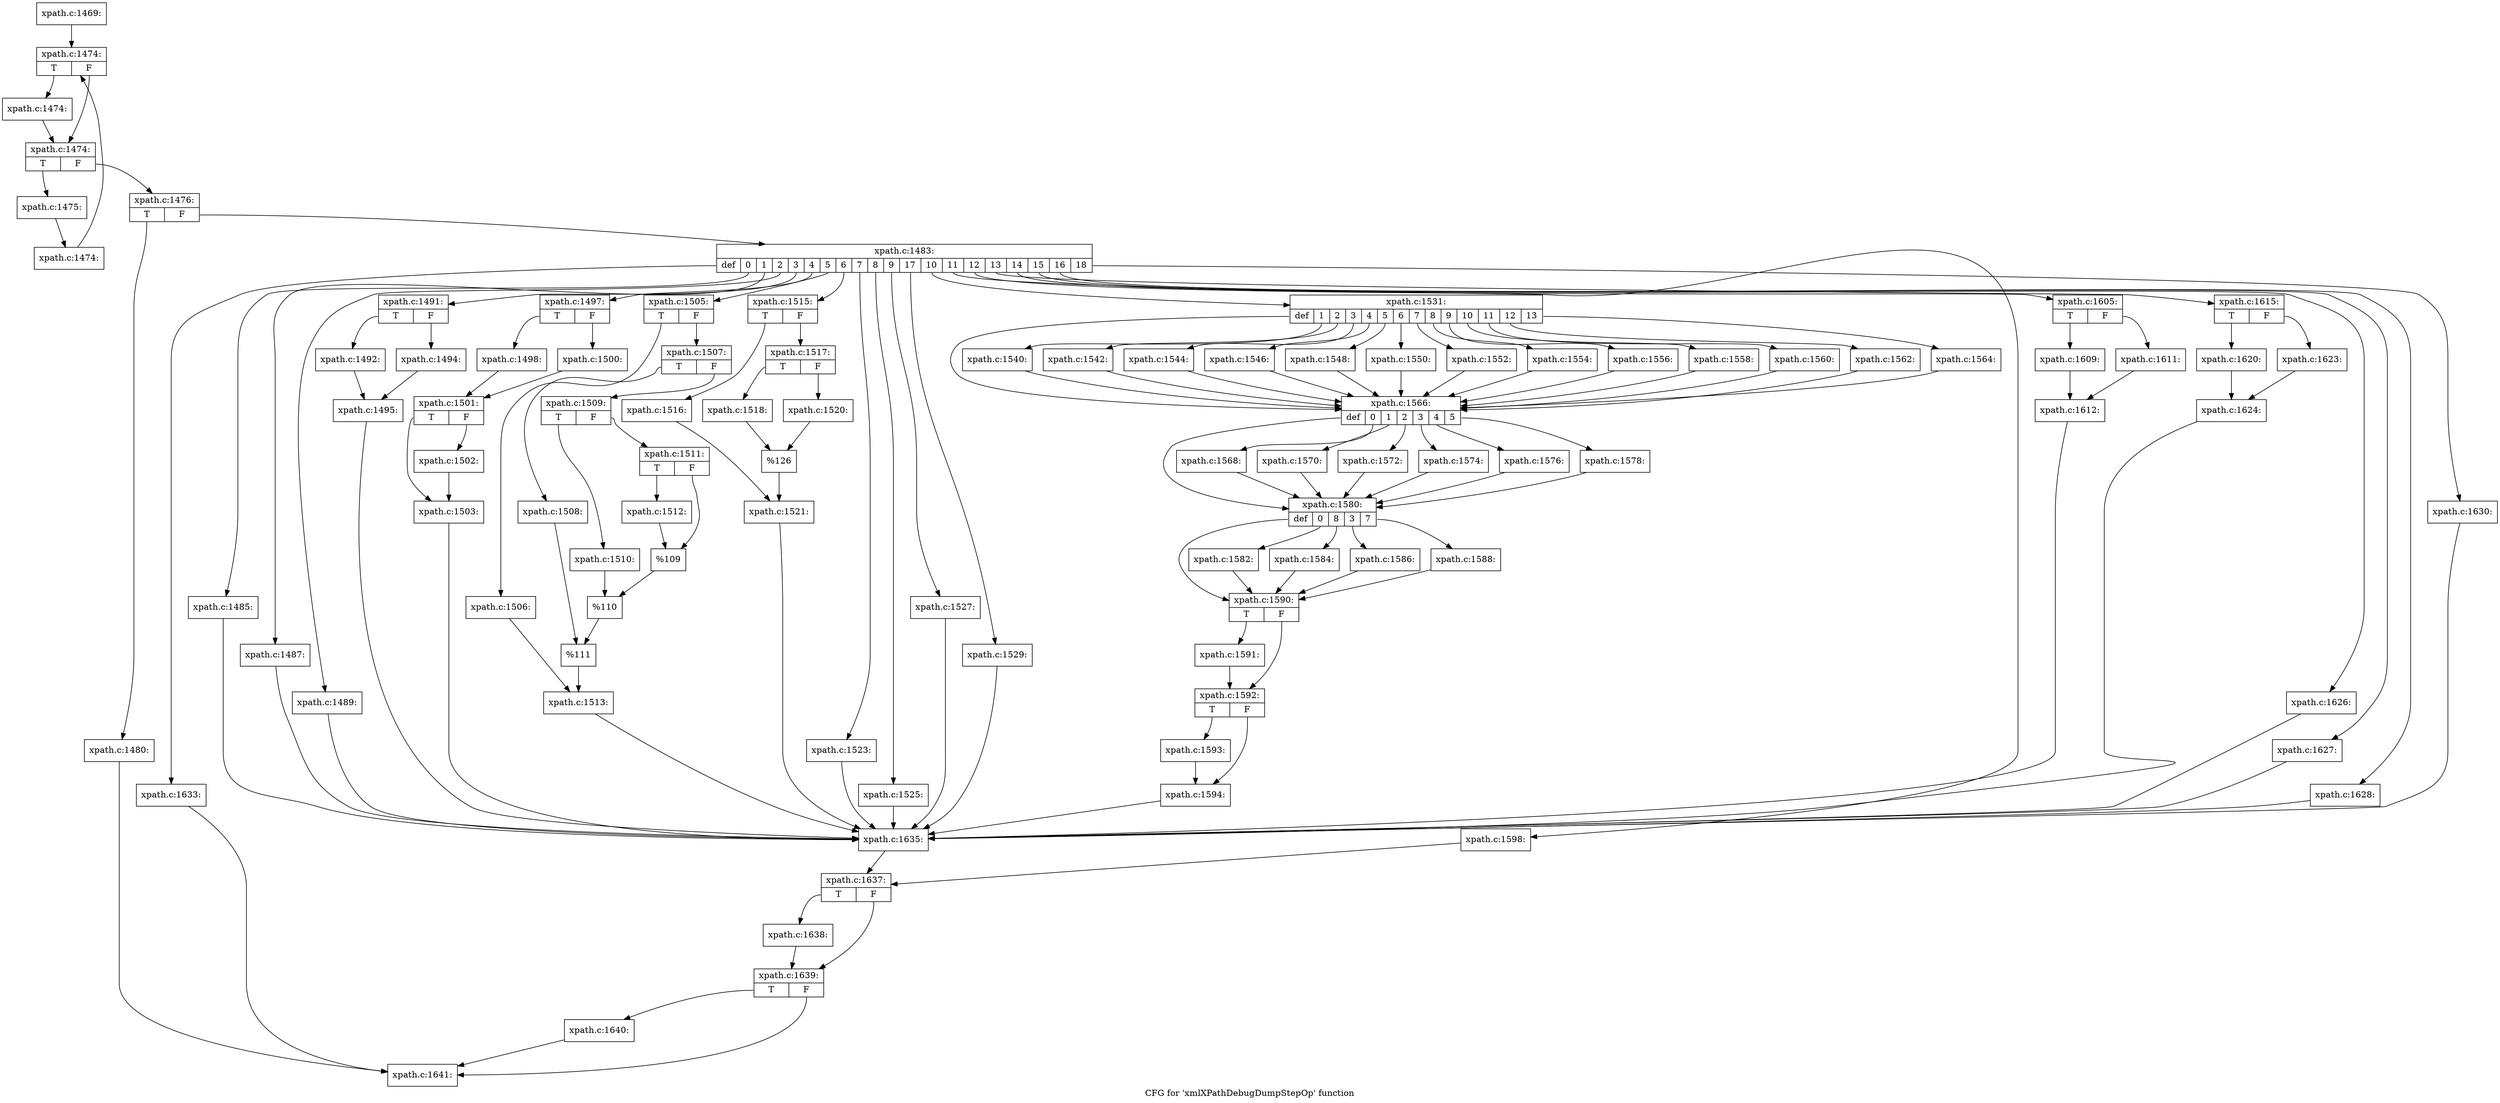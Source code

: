 digraph "CFG for 'xmlXPathDebugDumpStepOp' function" {
	label="CFG for 'xmlXPathDebugDumpStepOp' function";

	Node0x55e6b2a8f0a0 [shape=record,label="{xpath.c:1469:}"];
	Node0x55e6b2a8f0a0 -> Node0x55e6b2a90820;
	Node0x55e6b2a90820 [shape=record,label="{xpath.c:1474:|{<s0>T|<s1>F}}"];
	Node0x55e6b2a90820:s0 -> Node0x55e6b2a90c00;
	Node0x55e6b2a90820:s1 -> Node0x55e6b2a90bb0;
	Node0x55e6b2a90c00 [shape=record,label="{xpath.c:1474:}"];
	Node0x55e6b2a90c00 -> Node0x55e6b2a90bb0;
	Node0x55e6b2a90bb0 [shape=record,label="{xpath.c:1474:|{<s0>T|<s1>F}}"];
	Node0x55e6b2a90bb0:s0 -> Node0x55e6b2a90b00;
	Node0x55e6b2a90bb0:s1 -> Node0x55e6b2a90680;
	Node0x55e6b2a90b00 [shape=record,label="{xpath.c:1475:}"];
	Node0x55e6b2a90b00 -> Node0x55e6b2a90a70;
	Node0x55e6b2a90a70 [shape=record,label="{xpath.c:1474:}"];
	Node0x55e6b2a90a70 -> Node0x55e6b2a90820;
	Node0x55e6b2a90680 [shape=record,label="{xpath.c:1476:|{<s0>T|<s1>F}}"];
	Node0x55e6b2a90680:s0 -> Node0x55e6b27a7c60;
	Node0x55e6b2a90680:s1 -> Node0x55e6b27a7cb0;
	Node0x55e6b27a7c60 [shape=record,label="{xpath.c:1480:}"];
	Node0x55e6b27a7c60 -> Node0x55e6b2aaf260;
	Node0x55e6b27a7cb0 [shape=record,label="{xpath.c:1483:|{<s0>def|<s1>0|<s2>1|<s3>2|<s4>3|<s5>4|<s6>5|<s7>6|<s8>7|<s9>8|<s10>9|<s11>17|<s12>10|<s13>11|<s14>12|<s15>13|<s16>14|<s17>15|<s18>16|<s19>18}}"];
	Node0x55e6b27a7cb0:s0 -> Node0x55e6b27a8600;
	Node0x55e6b27a7cb0:s1 -> Node0x55e6b27a8940;
	Node0x55e6b27a7cb0:s2 -> Node0x55e6b27a8d20;
	Node0x55e6b27a7cb0:s3 -> Node0x55e6b27a9100;
	Node0x55e6b27a7cb0:s4 -> Node0x55e6b2a95cc0;
	Node0x55e6b27a7cb0:s5 -> Node0x55e6b2a96950;
	Node0x55e6b27a7cb0:s6 -> Node0x55e6b2a97d20;
	Node0x55e6b27a7cb0:s7 -> Node0x55e6b2a9a070;
	Node0x55e6b27a7cb0:s8 -> Node0x55e6b2a9b610;
	Node0x55e6b27a7cb0:s9 -> Node0x55e6b2a9b9f0;
	Node0x55e6b27a7cb0:s10 -> Node0x55e6b2a9bdd0;
	Node0x55e6b27a7cb0:s11 -> Node0x55e6b2a9c1b0;
	Node0x55e6b27a7cb0:s12 -> Node0x55e6b2a9cbd0;
	Node0x55e6b27a7cb0:s13 -> Node0x55e6b2aa7cb0;
	Node0x55e6b27a7cb0:s14 -> Node0x55e6b2aa9160;
	Node0x55e6b27a7cb0:s15 -> Node0x55e6b2aaaae0;
	Node0x55e6b27a7cb0:s16 -> Node0x55e6b2aacbc0;
	Node0x55e6b27a7cb0:s17 -> Node0x55e6b2aacfa0;
	Node0x55e6b27a7cb0:s18 -> Node0x55e6b2aad3b0;
	Node0x55e6b27a7cb0:s19 -> Node0x55e6b2aad790;
	Node0x55e6b27a8940 [shape=record,label="{xpath.c:1485:}"];
	Node0x55e6b27a8940 -> Node0x55e6b27a83f0;
	Node0x55e6b27a8d20 [shape=record,label="{xpath.c:1487:}"];
	Node0x55e6b27a8d20 -> Node0x55e6b27a83f0;
	Node0x55e6b27a9100 [shape=record,label="{xpath.c:1489:}"];
	Node0x55e6b27a9100 -> Node0x55e6b27a83f0;
	Node0x55e6b2a95cc0 [shape=record,label="{xpath.c:1491:|{<s0>T|<s1>F}}"];
	Node0x55e6b2a95cc0:s0 -> Node0x55e6b2a95db0;
	Node0x55e6b2a95cc0:s1 -> Node0x55e6b2a95e50;
	Node0x55e6b2a95db0 [shape=record,label="{xpath.c:1492:}"];
	Node0x55e6b2a95db0 -> Node0x55e6b2a95e00;
	Node0x55e6b2a95e50 [shape=record,label="{xpath.c:1494:}"];
	Node0x55e6b2a95e50 -> Node0x55e6b2a95e00;
	Node0x55e6b2a95e00 [shape=record,label="{xpath.c:1495:}"];
	Node0x55e6b2a95e00 -> Node0x55e6b27a83f0;
	Node0x55e6b2a96950 [shape=record,label="{xpath.c:1497:|{<s0>T|<s1>F}}"];
	Node0x55e6b2a96950:s0 -> Node0x55e6b2a96a40;
	Node0x55e6b2a96950:s1 -> Node0x55e6b2a96ae0;
	Node0x55e6b2a96a40 [shape=record,label="{xpath.c:1498:}"];
	Node0x55e6b2a96a40 -> Node0x55e6b2a96a90;
	Node0x55e6b2a96ae0 [shape=record,label="{xpath.c:1500:}"];
	Node0x55e6b2a96ae0 -> Node0x55e6b2a96a90;
	Node0x55e6b2a96a90 [shape=record,label="{xpath.c:1501:|{<s0>T|<s1>F}}"];
	Node0x55e6b2a96a90:s0 -> Node0x55e6b2a975e0;
	Node0x55e6b2a96a90:s1 -> Node0x55e6b2a97590;
	Node0x55e6b2a97590 [shape=record,label="{xpath.c:1502:}"];
	Node0x55e6b2a97590 -> Node0x55e6b2a975e0;
	Node0x55e6b2a975e0 [shape=record,label="{xpath.c:1503:}"];
	Node0x55e6b2a975e0 -> Node0x55e6b27a83f0;
	Node0x55e6b2a97d20 [shape=record,label="{xpath.c:1505:|{<s0>T|<s1>F}}"];
	Node0x55e6b2a97d20:s0 -> Node0x55e6b2a97e10;
	Node0x55e6b2a97d20:s1 -> Node0x55e6b2a97eb0;
	Node0x55e6b2a97e10 [shape=record,label="{xpath.c:1506:}"];
	Node0x55e6b2a97e10 -> Node0x55e6b2a97e60;
	Node0x55e6b2a97eb0 [shape=record,label="{xpath.c:1507:|{<s0>T|<s1>F}}"];
	Node0x55e6b2a97eb0:s0 -> Node0x55e6b2a98630;
	Node0x55e6b2a97eb0:s1 -> Node0x55e6b2a986d0;
	Node0x55e6b2a98630 [shape=record,label="{xpath.c:1508:}"];
	Node0x55e6b2a98630 -> Node0x55e6b2a98680;
	Node0x55e6b2a986d0 [shape=record,label="{xpath.c:1509:|{<s0>T|<s1>F}}"];
	Node0x55e6b2a986d0:s0 -> Node0x55e6b2a98e50;
	Node0x55e6b2a986d0:s1 -> Node0x55e6b2a98ef0;
	Node0x55e6b2a98e50 [shape=record,label="{xpath.c:1510:}"];
	Node0x55e6b2a98e50 -> Node0x55e6b2a98ea0;
	Node0x55e6b2a98ef0 [shape=record,label="{xpath.c:1511:|{<s0>T|<s1>F}}"];
	Node0x55e6b2a98ef0:s0 -> Node0x55e6b2a996a0;
	Node0x55e6b2a98ef0:s1 -> Node0x55e6b2a996f0;
	Node0x55e6b2a996a0 [shape=record,label="{xpath.c:1512:}"];
	Node0x55e6b2a996a0 -> Node0x55e6b2a996f0;
	Node0x55e6b2a996f0 [shape=record,label="{%109}"];
	Node0x55e6b2a996f0 -> Node0x55e6b2a98ea0;
	Node0x55e6b2a98ea0 [shape=record,label="{%110}"];
	Node0x55e6b2a98ea0 -> Node0x55e6b2a98680;
	Node0x55e6b2a98680 [shape=record,label="{%111}"];
	Node0x55e6b2a98680 -> Node0x55e6b2a97e60;
	Node0x55e6b2a97e60 [shape=record,label="{xpath.c:1513:}"];
	Node0x55e6b2a97e60 -> Node0x55e6b27a83f0;
	Node0x55e6b2a9a070 [shape=record,label="{xpath.c:1515:|{<s0>T|<s1>F}}"];
	Node0x55e6b2a9a070:s0 -> Node0x55e6b2a9a160;
	Node0x55e6b2a9a070:s1 -> Node0x55e6b2a9a200;
	Node0x55e6b2a9a160 [shape=record,label="{xpath.c:1516:}"];
	Node0x55e6b2a9a160 -> Node0x55e6b2a9a1b0;
	Node0x55e6b2a9a200 [shape=record,label="{xpath.c:1517:|{<s0>T|<s1>F}}"];
	Node0x55e6b2a9a200:s0 -> Node0x55e6b2a9a980;
	Node0x55e6b2a9a200:s1 -> Node0x55e6b2a9aa20;
	Node0x55e6b2a9a980 [shape=record,label="{xpath.c:1518:}"];
	Node0x55e6b2a9a980 -> Node0x55e6b2a9a9d0;
	Node0x55e6b2a9aa20 [shape=record,label="{xpath.c:1520:}"];
	Node0x55e6b2a9aa20 -> Node0x55e6b2a9a9d0;
	Node0x55e6b2a9a9d0 [shape=record,label="{%126}"];
	Node0x55e6b2a9a9d0 -> Node0x55e6b2a9a1b0;
	Node0x55e6b2a9a1b0 [shape=record,label="{xpath.c:1521:}"];
	Node0x55e6b2a9a1b0 -> Node0x55e6b27a83f0;
	Node0x55e6b2a9b610 [shape=record,label="{xpath.c:1523:}"];
	Node0x55e6b2a9b610 -> Node0x55e6b27a83f0;
	Node0x55e6b2a9b9f0 [shape=record,label="{xpath.c:1525:}"];
	Node0x55e6b2a9b9f0 -> Node0x55e6b27a83f0;
	Node0x55e6b2a9bdd0 [shape=record,label="{xpath.c:1527:}"];
	Node0x55e6b2a9bdd0 -> Node0x55e6b27a83f0;
	Node0x55e6b2a9c1b0 [shape=record,label="{xpath.c:1529:}"];
	Node0x55e6b2a9c1b0 -> Node0x55e6b27a83f0;
	Node0x55e6b2a9cbd0 [shape=record,label="{xpath.c:1531:|{<s0>def|<s1>1|<s2>2|<s3>3|<s4>4|<s5>5|<s6>6|<s7>7|<s8>8|<s9>9|<s10>10|<s11>11|<s12>12|<s13>13}}"];
	Node0x55e6b2a9cbd0:s0 -> Node0x55e6b2aa0200;
	Node0x55e6b2a9cbd0:s1 -> Node0x55e6b2aa0400;
	Node0x55e6b2a9cbd0:s2 -> Node0x55e6b2aa0810;
	Node0x55e6b2a9cbd0:s3 -> Node0x55e6b2aa0c20;
	Node0x55e6b2a9cbd0:s4 -> Node0x55e6b2aa1030;
	Node0x55e6b2a9cbd0:s5 -> Node0x55e6b2aa1440;
	Node0x55e6b2a9cbd0:s6 -> Node0x55e6b2aa1850;
	Node0x55e6b2a9cbd0:s7 -> Node0x55e6b2aa1c60;
	Node0x55e6b2a9cbd0:s8 -> Node0x55e6b2aa2070;
	Node0x55e6b2a9cbd0:s9 -> Node0x55e6b2aa2480;
	Node0x55e6b2a9cbd0:s10 -> Node0x55e6b2aa2890;
	Node0x55e6b2a9cbd0:s11 -> Node0x55e6b2aa2ca0;
	Node0x55e6b2a9cbd0:s12 -> Node0x55e6b2aa36f0;
	Node0x55e6b2a9cbd0:s13 -> Node0x55e6b2aa3b00;
	Node0x55e6b2aa0400 [shape=record,label="{xpath.c:1540:}"];
	Node0x55e6b2aa0400 -> Node0x55e6b2aa0200;
	Node0x55e6b2aa0810 [shape=record,label="{xpath.c:1542:}"];
	Node0x55e6b2aa0810 -> Node0x55e6b2aa0200;
	Node0x55e6b2aa0c20 [shape=record,label="{xpath.c:1544:}"];
	Node0x55e6b2aa0c20 -> Node0x55e6b2aa0200;
	Node0x55e6b2aa1030 [shape=record,label="{xpath.c:1546:}"];
	Node0x55e6b2aa1030 -> Node0x55e6b2aa0200;
	Node0x55e6b2aa1440 [shape=record,label="{xpath.c:1548:}"];
	Node0x55e6b2aa1440 -> Node0x55e6b2aa0200;
	Node0x55e6b2aa1850 [shape=record,label="{xpath.c:1550:}"];
	Node0x55e6b2aa1850 -> Node0x55e6b2aa0200;
	Node0x55e6b2aa1c60 [shape=record,label="{xpath.c:1552:}"];
	Node0x55e6b2aa1c60 -> Node0x55e6b2aa0200;
	Node0x55e6b2aa2070 [shape=record,label="{xpath.c:1554:}"];
	Node0x55e6b2aa2070 -> Node0x55e6b2aa0200;
	Node0x55e6b2aa2480 [shape=record,label="{xpath.c:1556:}"];
	Node0x55e6b2aa2480 -> Node0x55e6b2aa0200;
	Node0x55e6b2aa2890 [shape=record,label="{xpath.c:1558:}"];
	Node0x55e6b2aa2890 -> Node0x55e6b2aa0200;
	Node0x55e6b2aa2ca0 [shape=record,label="{xpath.c:1560:}"];
	Node0x55e6b2aa2ca0 -> Node0x55e6b2aa0200;
	Node0x55e6b2aa36f0 [shape=record,label="{xpath.c:1562:}"];
	Node0x55e6b2aa36f0 -> Node0x55e6b2aa0200;
	Node0x55e6b2aa3b00 [shape=record,label="{xpath.c:1564:}"];
	Node0x55e6b2aa3b00 -> Node0x55e6b2aa0200;
	Node0x55e6b2aa0200 [shape=record,label="{xpath.c:1566:|{<s0>def|<s1>0|<s2>1|<s3>2|<s4>3|<s5>4|<s6>5}}"];
	Node0x55e6b2aa0200:s0 -> Node0x55e6b2aa02e0;
	Node0x55e6b2aa0200:s1 -> Node0x55e6b2aa4150;
	Node0x55e6b2aa0200:s2 -> Node0x55e6b2aa4560;
	Node0x55e6b2aa0200:s3 -> Node0x55e6b2aa4970;
	Node0x55e6b2aa0200:s4 -> Node0x55e6b2aa4d50;
	Node0x55e6b2aa0200:s5 -> Node0x55e6b2aa5130;
	Node0x55e6b2aa0200:s6 -> Node0x55e6b2aa5540;
	Node0x55e6b2aa4150 [shape=record,label="{xpath.c:1568:}"];
	Node0x55e6b2aa4150 -> Node0x55e6b2aa02e0;
	Node0x55e6b2aa4560 [shape=record,label="{xpath.c:1570:}"];
	Node0x55e6b2aa4560 -> Node0x55e6b2aa02e0;
	Node0x55e6b2aa4970 [shape=record,label="{xpath.c:1572:}"];
	Node0x55e6b2aa4970 -> Node0x55e6b2aa02e0;
	Node0x55e6b2aa4d50 [shape=record,label="{xpath.c:1574:}"];
	Node0x55e6b2aa4d50 -> Node0x55e6b2aa02e0;
	Node0x55e6b2aa5130 [shape=record,label="{xpath.c:1576:}"];
	Node0x55e6b2aa5130 -> Node0x55e6b2aa02e0;
	Node0x55e6b2aa5540 [shape=record,label="{xpath.c:1578:}"];
	Node0x55e6b2aa5540 -> Node0x55e6b2aa02e0;
	Node0x55e6b2aa02e0 [shape=record,label="{xpath.c:1580:|{<s0>def|<s1>0|<s2>8|<s3>3|<s4>7}}"];
	Node0x55e6b2aa02e0:s0 -> Node0x55e6b2aa4030;
	Node0x55e6b2aa02e0:s1 -> Node0x55e6b2aa5db0;
	Node0x55e6b2aa02e0:s2 -> Node0x55e6b2aa61c0;
	Node0x55e6b2aa02e0:s3 -> Node0x55e6b2aa65d0;
	Node0x55e6b2aa02e0:s4 -> Node0x55e6b2aa69e0;
	Node0x55e6b2aa5db0 [shape=record,label="{xpath.c:1582:}"];
	Node0x55e6b2aa5db0 -> Node0x55e6b2aa4030;
	Node0x55e6b2aa61c0 [shape=record,label="{xpath.c:1584:}"];
	Node0x55e6b2aa61c0 -> Node0x55e6b2aa4030;
	Node0x55e6b2aa65d0 [shape=record,label="{xpath.c:1586:}"];
	Node0x55e6b2aa65d0 -> Node0x55e6b2aa4030;
	Node0x55e6b2aa69e0 [shape=record,label="{xpath.c:1588:}"];
	Node0x55e6b2aa69e0 -> Node0x55e6b2aa4030;
	Node0x55e6b2aa4030 [shape=record,label="{xpath.c:1590:|{<s0>T|<s1>F}}"];
	Node0x55e6b2aa4030:s0 -> Node0x55e6b2aa5a70;
	Node0x55e6b2aa4030:s1 -> Node0x55e6b2aa6d50;
	Node0x55e6b2aa5a70 [shape=record,label="{xpath.c:1591:}"];
	Node0x55e6b2aa5a70 -> Node0x55e6b2aa6d50;
	Node0x55e6b2aa6d50 [shape=record,label="{xpath.c:1592:|{<s0>T|<s1>F}}"];
	Node0x55e6b2aa6d50:s0 -> Node0x55e6b2aa7530;
	Node0x55e6b2aa6d50:s1 -> Node0x55e6b2aa7580;
	Node0x55e6b2aa7530 [shape=record,label="{xpath.c:1593:}"];
	Node0x55e6b2aa7530 -> Node0x55e6b2aa7580;
	Node0x55e6b2aa7580 [shape=record,label="{xpath.c:1594:}"];
	Node0x55e6b2aa7580 -> Node0x55e6b27a83f0;
	Node0x55e6b2aa7cb0 [shape=record,label="{xpath.c:1598:}"];
	Node0x55e6b2aa7cb0 -> Node0x55e6b2aa9050;
	Node0x55e6b2aa9160 [shape=record,label="{xpath.c:1605:|{<s0>T|<s1>F}}"];
	Node0x55e6b2aa9160:s0 -> Node0x55e6b2aa9ce0;
	Node0x55e6b2aa9160:s1 -> Node0x55e6b2aa9d80;
	Node0x55e6b2aa9ce0 [shape=record,label="{xpath.c:1609:}"];
	Node0x55e6b2aa9ce0 -> Node0x55e6b2aa9d30;
	Node0x55e6b2aa9d80 [shape=record,label="{xpath.c:1611:}"];
	Node0x55e6b2aa9d80 -> Node0x55e6b2aa9d30;
	Node0x55e6b2aa9d30 [shape=record,label="{xpath.c:1612:}"];
	Node0x55e6b2aa9d30 -> Node0x55e6b27a83f0;
	Node0x55e6b2aaaae0 [shape=record,label="{xpath.c:1615:|{<s0>T|<s1>F}}"];
	Node0x55e6b2aaaae0:s0 -> Node0x55e6b2aabb70;
	Node0x55e6b2aaaae0:s1 -> Node0x55e6b2aabc10;
	Node0x55e6b2aabb70 [shape=record,label="{xpath.c:1620:}"];
	Node0x55e6b2aabb70 -> Node0x55e6b2aabbc0;
	Node0x55e6b2aabc10 [shape=record,label="{xpath.c:1623:}"];
	Node0x55e6b2aabc10 -> Node0x55e6b2aabbc0;
	Node0x55e6b2aabbc0 [shape=record,label="{xpath.c:1624:}"];
	Node0x55e6b2aabbc0 -> Node0x55e6b27a83f0;
	Node0x55e6b2aacbc0 [shape=record,label="{xpath.c:1626:}"];
	Node0x55e6b2aacbc0 -> Node0x55e6b27a83f0;
	Node0x55e6b2aacfa0 [shape=record,label="{xpath.c:1627:}"];
	Node0x55e6b2aacfa0 -> Node0x55e6b27a83f0;
	Node0x55e6b2aad3b0 [shape=record,label="{xpath.c:1628:}"];
	Node0x55e6b2aad3b0 -> Node0x55e6b27a83f0;
	Node0x55e6b2aad790 [shape=record,label="{xpath.c:1630:}"];
	Node0x55e6b2aad790 -> Node0x55e6b27a83f0;
	Node0x55e6b27a8600 [shape=record,label="{xpath.c:1633:}"];
	Node0x55e6b27a8600 -> Node0x55e6b2aaf260;
	Node0x55e6b27a83f0 [shape=record,label="{xpath.c:1635:}"];
	Node0x55e6b27a83f0 -> Node0x55e6b2aa9050;
	Node0x55e6b2aa9050 [shape=record,label="{xpath.c:1637:|{<s0>T|<s1>F}}"];
	Node0x55e6b2aa9050:s0 -> Node0x55e6b2aae4e0;
	Node0x55e6b2aa9050:s1 -> Node0x55e6b2aae530;
	Node0x55e6b2aae4e0 [shape=record,label="{xpath.c:1638:}"];
	Node0x55e6b2aae4e0 -> Node0x55e6b2aae530;
	Node0x55e6b2aae530 [shape=record,label="{xpath.c:1639:|{<s0>T|<s1>F}}"];
	Node0x55e6b2aae530:s0 -> Node0x55e6b2aaf210;
	Node0x55e6b2aae530:s1 -> Node0x55e6b2aaf260;
	Node0x55e6b2aaf210 [shape=record,label="{xpath.c:1640:}"];
	Node0x55e6b2aaf210 -> Node0x55e6b2aaf260;
	Node0x55e6b2aaf260 [shape=record,label="{xpath.c:1641:}"];
}
